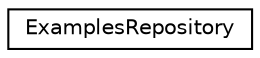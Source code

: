 digraph "Graphical Class Hierarchy"
{
  edge [fontname="Helvetica",fontsize="10",labelfontname="Helvetica",labelfontsize="10"];
  node [fontname="Helvetica",fontsize="10",shape=record];
  rankdir="LR";
  Node0 [label="ExamplesRepository",height=0.2,width=0.4,color="black", fillcolor="white", style="filled",URL="$classkaldi_1_1nnet2_1_1ExamplesRepository.html",tooltip="This class stores neural net training examples to be used in multi-threaded training. "];
}
